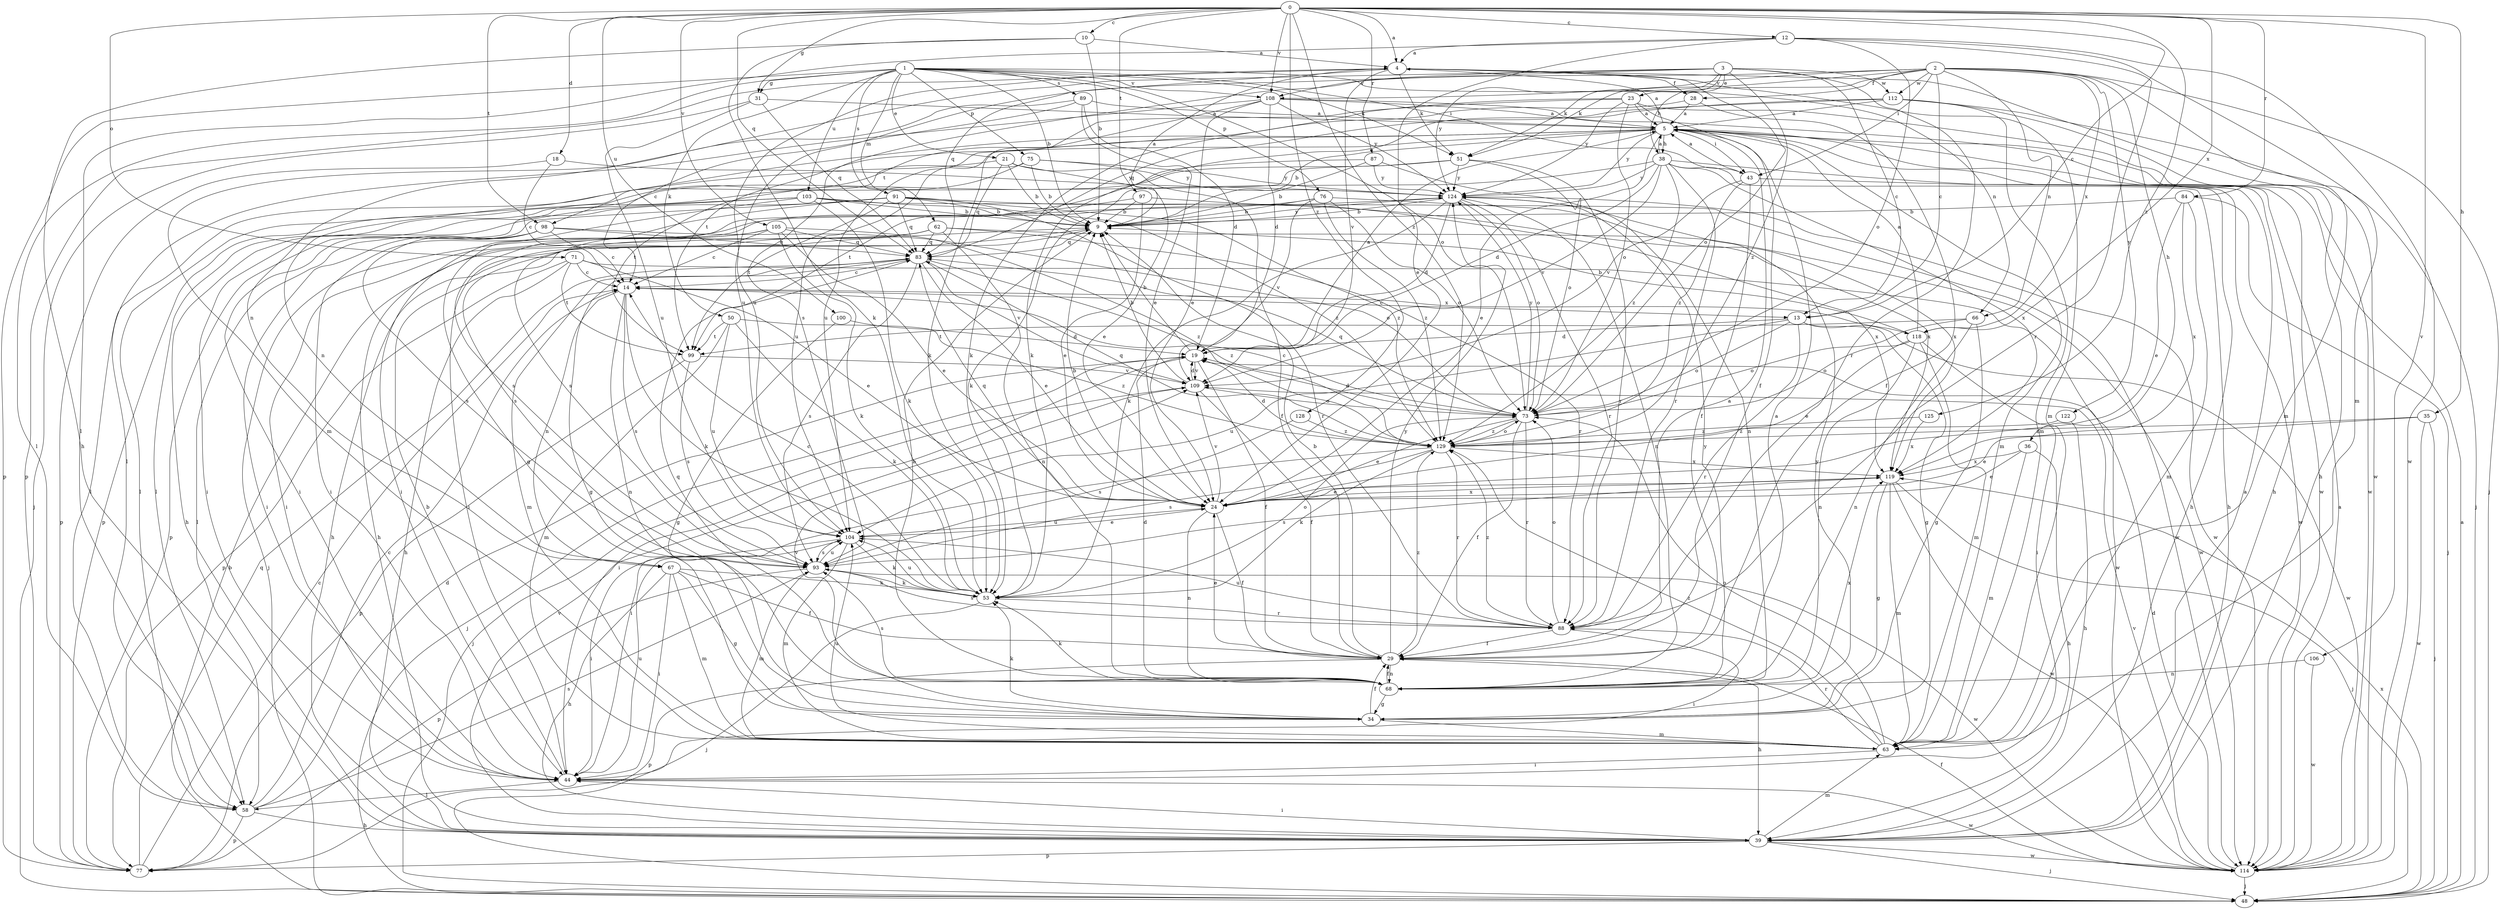 strict digraph  {
0;
1;
2;
3;
4;
5;
9;
10;
12;
13;
14;
18;
19;
21;
23;
24;
28;
29;
31;
34;
35;
36;
38;
39;
43;
44;
48;
50;
51;
53;
58;
62;
63;
66;
67;
68;
71;
73;
75;
76;
77;
83;
84;
87;
88;
89;
91;
93;
97;
98;
99;
100;
103;
104;
105;
106;
108;
109;
112;
114;
118;
119;
122;
124;
125;
128;
129;
0 -> 4  [label=a];
0 -> 10  [label=c];
0 -> 12  [label=c];
0 -> 13  [label=c];
0 -> 18  [label=d];
0 -> 31  [label=g];
0 -> 35  [label=h];
0 -> 71  [label=o];
0 -> 83  [label=q];
0 -> 84  [label=r];
0 -> 87  [label=r];
0 -> 97  [label=t];
0 -> 98  [label=t];
0 -> 100  [label=u];
0 -> 105  [label=v];
0 -> 106  [label=v];
0 -> 108  [label=v];
0 -> 118  [label=x];
0 -> 125  [label=z];
0 -> 128  [label=z];
0 -> 129  [label=z];
1 -> 9  [label=b];
1 -> 21  [label=e];
1 -> 31  [label=g];
1 -> 43  [label=i];
1 -> 50  [label=k];
1 -> 51  [label=k];
1 -> 58  [label=l];
1 -> 62  [label=m];
1 -> 66  [label=n];
1 -> 73  [label=o];
1 -> 75  [label=p];
1 -> 76  [label=p];
1 -> 77  [label=p];
1 -> 89  [label=s];
1 -> 91  [label=s];
1 -> 103  [label=u];
1 -> 108  [label=v];
2 -> 13  [label=c];
2 -> 28  [label=f];
2 -> 36  [label=h];
2 -> 38  [label=h];
2 -> 43  [label=i];
2 -> 48  [label=j];
2 -> 51  [label=k];
2 -> 63  [label=m];
2 -> 66  [label=n];
2 -> 93  [label=s];
2 -> 108  [label=v];
2 -> 112  [label=w];
2 -> 118  [label=x];
2 -> 122  [label=y];
3 -> 13  [label=c];
3 -> 23  [label=e];
3 -> 51  [label=k];
3 -> 67  [label=n];
3 -> 88  [label=r];
3 -> 104  [label=u];
3 -> 108  [label=v];
3 -> 112  [label=w];
3 -> 124  [label=y];
3 -> 129  [label=z];
4 -> 28  [label=f];
4 -> 51  [label=k];
4 -> 63  [label=m];
4 -> 73  [label=o];
4 -> 77  [label=p];
4 -> 83  [label=q];
4 -> 104  [label=u];
4 -> 109  [label=v];
4 -> 114  [label=w];
5 -> 4  [label=a];
5 -> 9  [label=b];
5 -> 24  [label=e];
5 -> 38  [label=h];
5 -> 39  [label=h];
5 -> 43  [label=i];
5 -> 63  [label=m];
5 -> 67  [label=n];
5 -> 98  [label=t];
5 -> 104  [label=u];
5 -> 124  [label=y];
9 -> 4  [label=a];
9 -> 39  [label=h];
9 -> 83  [label=q];
9 -> 124  [label=y];
10 -> 4  [label=a];
10 -> 9  [label=b];
10 -> 39  [label=h];
10 -> 53  [label=k];
12 -> 4  [label=a];
12 -> 24  [label=e];
12 -> 58  [label=l];
12 -> 63  [label=m];
12 -> 73  [label=o];
12 -> 88  [label=r];
12 -> 114  [label=w];
13 -> 19  [label=d];
13 -> 34  [label=g];
13 -> 73  [label=o];
13 -> 88  [label=r];
13 -> 104  [label=u];
13 -> 114  [label=w];
14 -> 13  [label=c];
14 -> 53  [label=k];
14 -> 67  [label=n];
14 -> 68  [label=n];
14 -> 93  [label=s];
14 -> 118  [label=x];
18 -> 14  [label=c];
18 -> 77  [label=p];
18 -> 124  [label=y];
19 -> 5  [label=a];
19 -> 9  [label=b];
19 -> 29  [label=f];
19 -> 44  [label=i];
19 -> 48  [label=j];
19 -> 109  [label=v];
21 -> 9  [label=b];
21 -> 24  [label=e];
21 -> 58  [label=l];
21 -> 83  [label=q];
21 -> 124  [label=y];
23 -> 5  [label=a];
23 -> 29  [label=f];
23 -> 53  [label=k];
23 -> 73  [label=o];
23 -> 99  [label=t];
23 -> 114  [label=w];
23 -> 124  [label=y];
24 -> 9  [label=b];
24 -> 29  [label=f];
24 -> 68  [label=n];
24 -> 83  [label=q];
24 -> 104  [label=u];
24 -> 109  [label=v];
24 -> 119  [label=x];
28 -> 5  [label=a];
28 -> 29  [label=f];
28 -> 104  [label=u];
29 -> 5  [label=a];
29 -> 9  [label=b];
29 -> 24  [label=e];
29 -> 39  [label=h];
29 -> 68  [label=n];
29 -> 77  [label=p];
29 -> 124  [label=y];
29 -> 129  [label=z];
31 -> 5  [label=a];
31 -> 48  [label=j];
31 -> 83  [label=q];
31 -> 104  [label=u];
34 -> 29  [label=f];
34 -> 53  [label=k];
34 -> 63  [label=m];
34 -> 109  [label=v];
34 -> 124  [label=y];
35 -> 24  [label=e];
35 -> 48  [label=j];
35 -> 114  [label=w];
35 -> 129  [label=z];
36 -> 24  [label=e];
36 -> 39  [label=h];
36 -> 63  [label=m];
36 -> 119  [label=x];
38 -> 5  [label=a];
38 -> 19  [label=d];
38 -> 39  [label=h];
38 -> 53  [label=k];
38 -> 88  [label=r];
38 -> 109  [label=v];
38 -> 114  [label=w];
38 -> 119  [label=x];
38 -> 124  [label=y];
38 -> 129  [label=z];
39 -> 5  [label=a];
39 -> 44  [label=i];
39 -> 48  [label=j];
39 -> 63  [label=m];
39 -> 77  [label=p];
39 -> 109  [label=v];
39 -> 114  [label=w];
43 -> 5  [label=a];
43 -> 29  [label=f];
43 -> 39  [label=h];
43 -> 109  [label=v];
43 -> 129  [label=z];
44 -> 9  [label=b];
44 -> 58  [label=l];
44 -> 104  [label=u];
44 -> 114  [label=w];
48 -> 5  [label=a];
48 -> 9  [label=b];
48 -> 119  [label=x];
50 -> 53  [label=k];
50 -> 63  [label=m];
50 -> 99  [label=t];
50 -> 104  [label=u];
50 -> 129  [label=z];
51 -> 58  [label=l];
51 -> 73  [label=o];
51 -> 77  [label=p];
51 -> 88  [label=r];
51 -> 124  [label=y];
53 -> 14  [label=c];
53 -> 48  [label=j];
53 -> 73  [label=o];
53 -> 88  [label=r];
53 -> 104  [label=u];
58 -> 14  [label=c];
58 -> 19  [label=d];
58 -> 39  [label=h];
58 -> 77  [label=p];
58 -> 93  [label=s];
62 -> 39  [label=h];
62 -> 44  [label=i];
62 -> 48  [label=j];
62 -> 68  [label=n];
62 -> 83  [label=q];
62 -> 88  [label=r];
62 -> 114  [label=w];
63 -> 44  [label=i];
63 -> 73  [label=o];
63 -> 88  [label=r];
63 -> 104  [label=u];
63 -> 129  [label=z];
66 -> 34  [label=g];
66 -> 68  [label=n];
66 -> 73  [label=o];
66 -> 99  [label=t];
67 -> 29  [label=f];
67 -> 34  [label=g];
67 -> 39  [label=h];
67 -> 44  [label=i];
67 -> 53  [label=k];
67 -> 63  [label=m];
68 -> 5  [label=a];
68 -> 9  [label=b];
68 -> 19  [label=d];
68 -> 29  [label=f];
68 -> 34  [label=g];
68 -> 53  [label=k];
68 -> 83  [label=q];
68 -> 93  [label=s];
68 -> 119  [label=x];
68 -> 124  [label=y];
71 -> 14  [label=c];
71 -> 24  [label=e];
71 -> 39  [label=h];
71 -> 77  [label=p];
71 -> 99  [label=t];
71 -> 114  [label=w];
73 -> 14  [label=c];
73 -> 19  [label=d];
73 -> 24  [label=e];
73 -> 29  [label=f];
73 -> 83  [label=q];
73 -> 88  [label=r];
73 -> 124  [label=y];
73 -> 129  [label=z];
75 -> 9  [label=b];
75 -> 29  [label=f];
75 -> 58  [label=l];
75 -> 99  [label=t];
75 -> 124  [label=y];
76 -> 9  [label=b];
76 -> 44  [label=i];
76 -> 73  [label=o];
76 -> 109  [label=v];
76 -> 119  [label=x];
76 -> 129  [label=z];
77 -> 14  [label=c];
77 -> 83  [label=q];
83 -> 14  [label=c];
83 -> 24  [label=e];
83 -> 34  [label=g];
83 -> 63  [label=m];
83 -> 93  [label=s];
83 -> 109  [label=v];
83 -> 129  [label=z];
84 -> 9  [label=b];
84 -> 24  [label=e];
84 -> 48  [label=j];
84 -> 63  [label=m];
84 -> 119  [label=x];
87 -> 9  [label=b];
87 -> 68  [label=n];
87 -> 99  [label=t];
87 -> 124  [label=y];
88 -> 29  [label=f];
88 -> 44  [label=i];
88 -> 73  [label=o];
88 -> 93  [label=s];
88 -> 104  [label=u];
88 -> 129  [label=z];
89 -> 5  [label=a];
89 -> 14  [label=c];
89 -> 19  [label=d];
89 -> 24  [label=e];
89 -> 63  [label=m];
91 -> 9  [label=b];
91 -> 44  [label=i];
91 -> 77  [label=p];
91 -> 83  [label=q];
91 -> 88  [label=r];
91 -> 93  [label=s];
91 -> 99  [label=t];
91 -> 119  [label=x];
91 -> 129  [label=z];
93 -> 53  [label=k];
93 -> 63  [label=m];
93 -> 77  [label=p];
93 -> 104  [label=u];
93 -> 114  [label=w];
97 -> 9  [label=b];
97 -> 24  [label=e];
97 -> 93  [label=s];
97 -> 119  [label=x];
98 -> 14  [label=c];
98 -> 44  [label=i];
98 -> 58  [label=l];
98 -> 73  [label=o];
98 -> 83  [label=q];
98 -> 93  [label=s];
99 -> 77  [label=p];
99 -> 93  [label=s];
99 -> 109  [label=v];
100 -> 19  [label=d];
100 -> 34  [label=g];
103 -> 9  [label=b];
103 -> 34  [label=g];
103 -> 39  [label=h];
103 -> 44  [label=i];
103 -> 53  [label=k];
103 -> 114  [label=w];
103 -> 129  [label=z];
104 -> 24  [label=e];
104 -> 44  [label=i];
104 -> 53  [label=k];
104 -> 63  [label=m];
104 -> 93  [label=s];
105 -> 14  [label=c];
105 -> 24  [label=e];
105 -> 44  [label=i];
105 -> 53  [label=k];
105 -> 83  [label=q];
105 -> 93  [label=s];
105 -> 129  [label=z];
106 -> 68  [label=n];
106 -> 114  [label=w];
108 -> 5  [label=a];
108 -> 19  [label=d];
108 -> 24  [label=e];
108 -> 53  [label=k];
108 -> 58  [label=l];
108 -> 114  [label=w];
108 -> 124  [label=y];
109 -> 9  [label=b];
109 -> 19  [label=d];
109 -> 29  [label=f];
109 -> 48  [label=j];
109 -> 73  [label=o];
112 -> 5  [label=a];
112 -> 39  [label=h];
112 -> 48  [label=j];
112 -> 53  [label=k];
112 -> 63  [label=m];
112 -> 83  [label=q];
114 -> 5  [label=a];
114 -> 19  [label=d];
114 -> 29  [label=f];
114 -> 48  [label=j];
114 -> 109  [label=v];
118 -> 5  [label=a];
118 -> 9  [label=b];
118 -> 24  [label=e];
118 -> 44  [label=i];
118 -> 63  [label=m];
118 -> 68  [label=n];
118 -> 73  [label=o];
119 -> 24  [label=e];
119 -> 34  [label=g];
119 -> 48  [label=j];
119 -> 63  [label=m];
119 -> 93  [label=s];
119 -> 114  [label=w];
122 -> 39  [label=h];
122 -> 129  [label=z];
124 -> 9  [label=b];
124 -> 19  [label=d];
124 -> 44  [label=i];
124 -> 53  [label=k];
124 -> 68  [label=n];
124 -> 73  [label=o];
124 -> 88  [label=r];
124 -> 114  [label=w];
125 -> 119  [label=x];
125 -> 129  [label=z];
128 -> 93  [label=s];
128 -> 129  [label=z];
129 -> 19  [label=d];
129 -> 44  [label=i];
129 -> 53  [label=k];
129 -> 73  [label=o];
129 -> 83  [label=q];
129 -> 88  [label=r];
129 -> 93  [label=s];
129 -> 119  [label=x];
}
